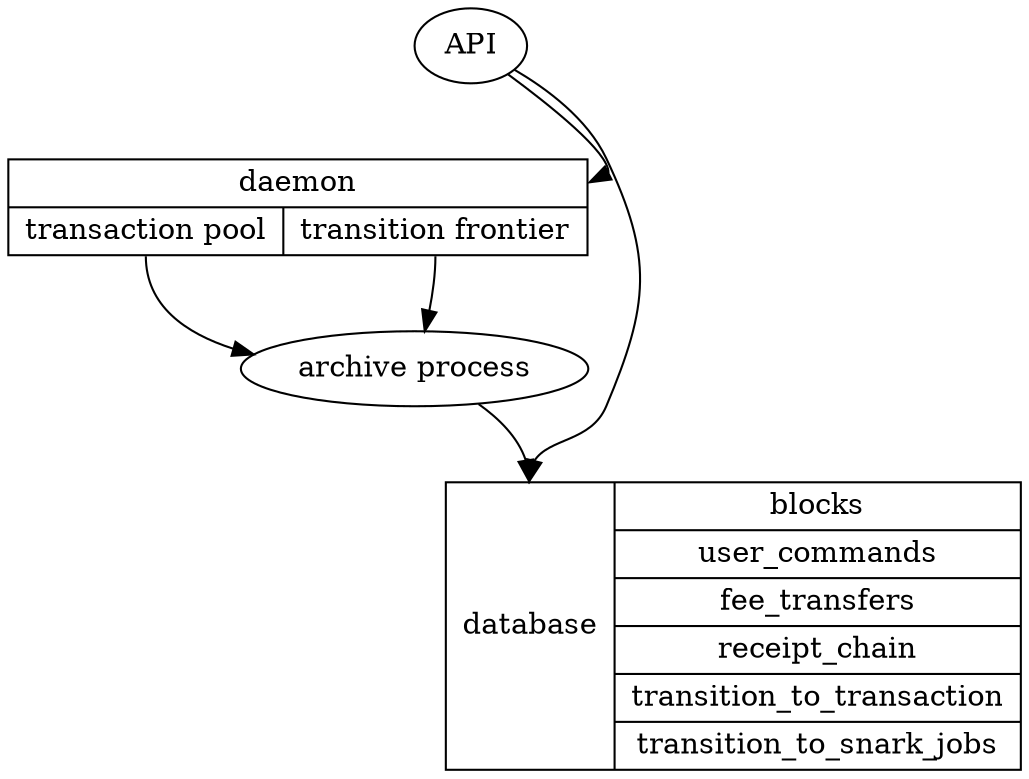 digraph client_process {

    daemon [shape=record label="{<daemon>daemon|{<transaction_pool> transaction pool|<transition_frontier> transition frontier}}"]

    archive_process [label="archive process"]

    database [shape=record label="<database>database|{blocks|user_commands|fee_transfers|receipt_chain|transition_to_transaction|transition_to_snark_jobs}"]

    daemon:transaction_pool -> archive_process
    daemon:transition_frontier -> archive_process

    API -> daemon:daemon


    API -> database:database

    archive_process -> database:database
}